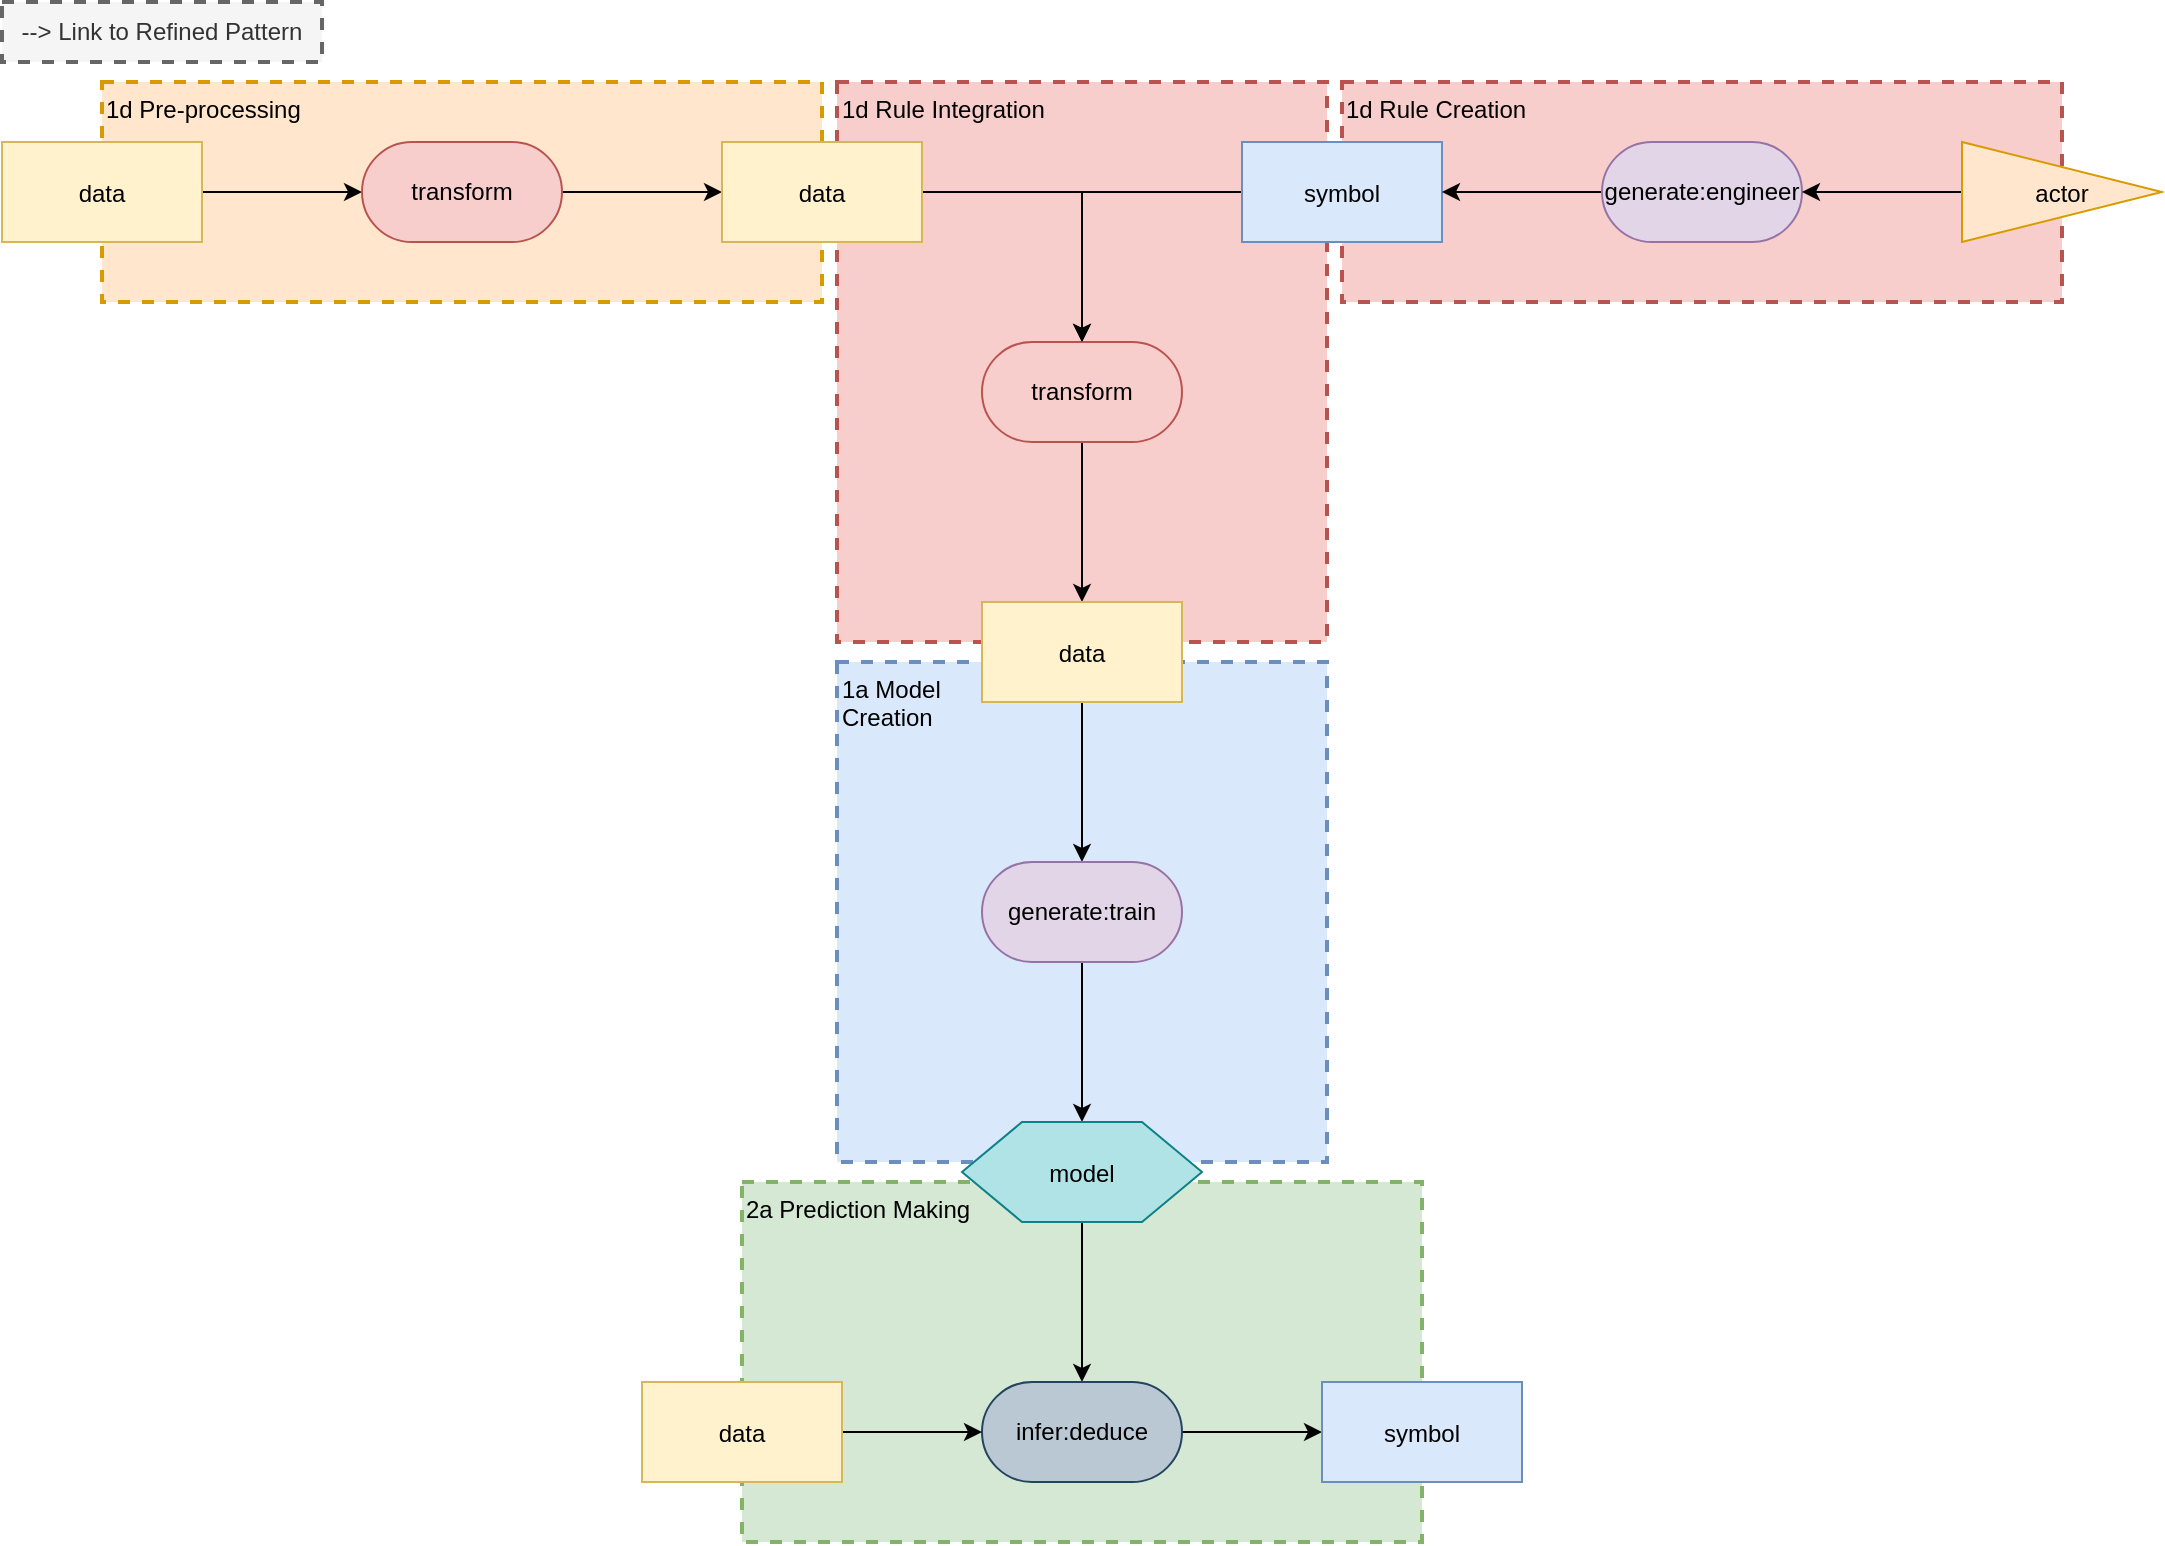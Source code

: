 <mxfile version="27.1.4" pages="7">
  <diagram name="Generalized Pattern" id="RjkWltox62vTc8GNIFXi">
    <mxGraphModel dx="2285" dy="1338" grid="1" gridSize="10" guides="1" tooltips="1" connect="1" arrows="1" fold="1" page="1" pageScale="1" pageWidth="1654" pageHeight="1169" math="0" shadow="0">
      <root>
        <mxCell id="0" />
        <mxCell id="1" parent="0" />
        <mxCell id="2Uq3My_uuCd3wq63o2_R-5" value="2a Prediction Making" style="text;html=1;align=left;verticalAlign=top;whiteSpace=wrap;rounded=0;dashed=1;fillColor=#d5e8d4;strokeColor=#82b366;strokeWidth=2;" parent="1" name="text" vertex="1">
          <mxGeometry x="657" y="790" width="340" height="180" as="geometry" />
        </mxCell>
        <UserObject label="&lt;div&gt;1a Model&lt;/div&gt;&lt;div&gt;Creation&lt;/div&gt;" link="data:page/id,OLZasix7oN-yvLC9xP_X" id="2Uq3My_uuCd3wq63o2_R-4">
          <mxCell style="text;html=1;align=left;verticalAlign=top;whiteSpace=wrap;rounded=0;dashed=1;fillColor=#dae8fc;strokeColor=#6c8ebf;strokeWidth=2;" parent="1" name="text" vertex="1">
            <mxGeometry x="704.5" y="530" width="245" height="250" as="geometry" />
          </mxCell>
        </UserObject>
        <UserObject label="1d Rule Creation" link="data:page/id,oDhpOZwLIYVJzr-aHT7a" id="2Uq3My_uuCd3wq63o2_R-3">
          <mxCell style="text;html=1;align=left;verticalAlign=top;whiteSpace=wrap;rounded=0;dashed=1;fillColor=#f8cecc;strokeColor=#b85450;strokeWidth=2;" parent="1" name="text" vertex="1">
            <mxGeometry x="957" y="240" width="360" height="110" as="geometry" />
          </mxCell>
        </UserObject>
        <UserObject label="1d Rule Integration" link="data:page/id,zJN_A6jHDT4OHmdXS4Ml" id="2Uq3My_uuCd3wq63o2_R-2">
          <mxCell style="text;html=1;align=left;verticalAlign=top;whiteSpace=wrap;rounded=0;dashed=1;fillColor=#f8cecc;strokeColor=#b85450;strokeWidth=2;" parent="1" name="text" vertex="1">
            <mxGeometry x="704.5" y="240" width="245" height="280" as="geometry" />
          </mxCell>
        </UserObject>
        <mxCell id="2Uq3My_uuCd3wq63o2_R-1" value="1d Pre-processing" style="text;html=1;align=left;verticalAlign=top;whiteSpace=wrap;rounded=0;dashed=1;fillColor=#ffe6cc;strokeColor=#d79b00;strokeWidth=2;" parent="1" name="text" vertex="1">
          <mxGeometry x="337" y="240" width="360" height="110" as="geometry" />
        </mxCell>
        <mxCell id="9kNU0SyaG1HSVs7dnBc6-4" style="edgeStyle=orthogonalEdgeStyle;rounded=0;orthogonalLoop=1;jettySize=auto;html=1;exitX=1;exitY=0.5;exitDx=0;exitDy=0;entryX=0;entryY=0.5;entryDx=0;entryDy=0;" parent="1" source="9kNU0SyaG1HSVs7dnBc6-2" target="9kNU0SyaG1HSVs7dnBc6-3" edge="1">
          <mxGeometry relative="1" as="geometry" />
        </mxCell>
        <mxCell id="9kNU0SyaG1HSVs7dnBc6-2" value="data" style="rectangle;fillColor=#fff2cc;strokeColor=#d6b656;" parent="1" name="data" vertex="1">
          <mxGeometry x="287" y="270" width="100" height="50" as="geometry" />
        </mxCell>
        <mxCell id="9kNU0SyaG1HSVs7dnBc6-6" style="edgeStyle=orthogonalEdgeStyle;rounded=0;orthogonalLoop=1;jettySize=auto;html=1;exitX=1;exitY=0.5;exitDx=0;exitDy=0;entryX=0;entryY=0.5;entryDx=0;entryDy=0;" parent="1" source="9kNU0SyaG1HSVs7dnBc6-3" target="9kNU0SyaG1HSVs7dnBc6-5" edge="1">
          <mxGeometry relative="1" as="geometry" />
        </mxCell>
        <mxCell id="9kNU0SyaG1HSVs7dnBc6-3" value="transform" style="rounded=1;whiteSpace=wrap;html=1;arcSize=50;fillColor=#f8cecc;strokeColor=#b85450;" parent="1" name="transform" vertex="1">
          <mxGeometry x="467" y="270" width="100" height="50" as="geometry" />
        </mxCell>
        <mxCell id="9kNU0SyaG1HSVs7dnBc6-8" style="edgeStyle=orthogonalEdgeStyle;rounded=0;orthogonalLoop=1;jettySize=auto;html=1;exitX=1;exitY=0.5;exitDx=0;exitDy=0;entryX=0.5;entryY=0;entryDx=0;entryDy=0;" parent="1" source="9kNU0SyaG1HSVs7dnBc6-5" target="9kNU0SyaG1HSVs7dnBc6-7" edge="1">
          <mxGeometry relative="1" as="geometry" />
        </mxCell>
        <mxCell id="9kNU0SyaG1HSVs7dnBc6-5" value="data" style="rectangle;fillColor=#fff2cc;strokeColor=#d6b656;" parent="1" name="data" vertex="1">
          <mxGeometry x="647" y="270" width="100" height="50" as="geometry" />
        </mxCell>
        <mxCell id="9kNU0SyaG1HSVs7dnBc6-18" style="edgeStyle=orthogonalEdgeStyle;rounded=0;orthogonalLoop=1;jettySize=auto;html=1;entryX=0.5;entryY=0;entryDx=0;entryDy=0;" parent="1" source="9kNU0SyaG1HSVs7dnBc6-7" target="9kNU0SyaG1HSVs7dnBc6-17" edge="1">
          <mxGeometry relative="1" as="geometry" />
        </mxCell>
        <mxCell id="9kNU0SyaG1HSVs7dnBc6-7" value="transform" style="rounded=1;whiteSpace=wrap;html=1;arcSize=50;fillColor=#f8cecc;strokeColor=#b85450;" parent="1" name="transform" vertex="1">
          <mxGeometry x="777" y="370" width="100" height="50" as="geometry" />
        </mxCell>
        <mxCell id="9kNU0SyaG1HSVs7dnBc6-10" style="edgeStyle=orthogonalEdgeStyle;rounded=0;orthogonalLoop=1;jettySize=auto;html=1;entryX=0.5;entryY=0;entryDx=0;entryDy=0;" parent="1" source="9kNU0SyaG1HSVs7dnBc6-9" target="9kNU0SyaG1HSVs7dnBc6-7" edge="1">
          <mxGeometry relative="1" as="geometry" />
        </mxCell>
        <mxCell id="9kNU0SyaG1HSVs7dnBc6-9" value="symbol" style="rectangle;fillColor=#dae8fc;strokeColor=#6c8ebf;" parent="1" name="symbol" vertex="1">
          <mxGeometry x="907" y="270" width="100" height="50" as="geometry" />
        </mxCell>
        <mxCell id="9kNU0SyaG1HSVs7dnBc6-14" style="edgeStyle=orthogonalEdgeStyle;rounded=0;orthogonalLoop=1;jettySize=auto;html=1;exitX=0;exitY=0.5;exitDx=0;exitDy=0;entryX=1;entryY=0.5;entryDx=0;entryDy=0;" parent="1" source="9kNU0SyaG1HSVs7dnBc6-12" target="9kNU0SyaG1HSVs7dnBc6-9" edge="1">
          <mxGeometry relative="1" as="geometry" />
        </mxCell>
        <mxCell id="9kNU0SyaG1HSVs7dnBc6-12" value="generate:engineer" style="rounded=1;whiteSpace=wrap;html=1;arcSize=50;fillColor=#e1d5e7;strokeColor=#9673a6;" parent="1" name="generate:engineer" vertex="1">
          <mxGeometry x="1087" y="270" width="100" height="50" as="geometry" />
        </mxCell>
        <mxCell id="9kNU0SyaG1HSVs7dnBc6-16" style="edgeStyle=orthogonalEdgeStyle;rounded=0;orthogonalLoop=1;jettySize=auto;html=1;entryX=1;entryY=0.5;entryDx=0;entryDy=0;" parent="1" source="9kNU0SyaG1HSVs7dnBc6-15" target="9kNU0SyaG1HSVs7dnBc6-12" edge="1">
          <mxGeometry relative="1" as="geometry" />
        </mxCell>
        <mxCell id="9kNU0SyaG1HSVs7dnBc6-15" value="actor" style="triangle;fillColor=#ffe6cc;strokeColor=#d79b00;" parent="1" name="actor" vertex="1">
          <mxGeometry x="1267" y="270" width="100" height="50" as="geometry" />
        </mxCell>
        <mxCell id="9kNU0SyaG1HSVs7dnBc6-20" style="edgeStyle=orthogonalEdgeStyle;rounded=0;orthogonalLoop=1;jettySize=auto;html=1;exitX=0.5;exitY=1;exitDx=0;exitDy=0;entryX=0.5;entryY=0;entryDx=0;entryDy=0;" parent="1" source="9kNU0SyaG1HSVs7dnBc6-17" target="9kNU0SyaG1HSVs7dnBc6-19" edge="1">
          <mxGeometry relative="1" as="geometry" />
        </mxCell>
        <mxCell id="9kNU0SyaG1HSVs7dnBc6-17" value="data" style="rectangle;fillColor=#fff2cc;strokeColor=#d6b656;" parent="1" name="data" vertex="1">
          <mxGeometry x="777" y="500" width="100" height="50" as="geometry" />
        </mxCell>
        <mxCell id="9kNU0SyaG1HSVs7dnBc6-22" style="edgeStyle=orthogonalEdgeStyle;rounded=0;orthogonalLoop=1;jettySize=auto;html=1;exitX=0.5;exitY=1;exitDx=0;exitDy=0;entryX=0.5;entryY=0;entryDx=0;entryDy=0;" parent="1" source="9kNU0SyaG1HSVs7dnBc6-19" target="9kNU0SyaG1HSVs7dnBc6-21" edge="1">
          <mxGeometry relative="1" as="geometry" />
        </mxCell>
        <mxCell id="9kNU0SyaG1HSVs7dnBc6-19" value="generate:train" style="rounded=1;whiteSpace=wrap;html=1;arcSize=50;fillColor=#e1d5e7;strokeColor=#9673a6;" parent="1" name="generate:train" vertex="1">
          <mxGeometry x="777" y="630" width="100" height="50" as="geometry" />
        </mxCell>
        <mxCell id="9kNU0SyaG1HSVs7dnBc6-24" style="edgeStyle=orthogonalEdgeStyle;rounded=0;orthogonalLoop=1;jettySize=auto;html=1;exitX=0.5;exitY=1;exitDx=0;exitDy=0;entryX=0.5;entryY=0;entryDx=0;entryDy=0;" parent="1" source="9kNU0SyaG1HSVs7dnBc6-21" target="9kNU0SyaG1HSVs7dnBc6-23" edge="1">
          <mxGeometry relative="1" as="geometry" />
        </mxCell>
        <object label="model" tooltip="case-based&#xa;dynamic&#xa;hybrid&#xa;ML&#xa;rule-based&#xa;semantic&#xa;static&#xa;statisic&#xa;statistical" id="9kNU0SyaG1HSVs7dnBc6-21">
          <mxCell style="shape=hexagon;perimeter=hexagonPerimeter2;fillColor=#b0e3e6;strokeColor=#0e8088;" parent="1" name="model" vertex="1">
            <mxGeometry x="767" y="760" width="120" height="50" as="geometry" />
          </mxCell>
        </object>
        <mxCell id="9kNU0SyaG1HSVs7dnBc6-28" style="edgeStyle=orthogonalEdgeStyle;rounded=0;orthogonalLoop=1;jettySize=auto;html=1;exitX=1;exitY=0.5;exitDx=0;exitDy=0;entryX=0;entryY=0.5;entryDx=0;entryDy=0;" parent="1" source="9kNU0SyaG1HSVs7dnBc6-23" target="9kNU0SyaG1HSVs7dnBc6-27" edge="1">
          <mxGeometry relative="1" as="geometry" />
        </mxCell>
        <mxCell id="9kNU0SyaG1HSVs7dnBc6-23" value="infer:deduce" style="rounded=1;whiteSpace=wrap;html=1;arcSize=50;fillColor=#bac8d3;strokeColor=#23445d;" parent="1" name="infer:deduce" vertex="1">
          <mxGeometry x="777" y="890" width="100" height="50" as="geometry" />
        </mxCell>
        <mxCell id="9kNU0SyaG1HSVs7dnBc6-26" style="edgeStyle=orthogonalEdgeStyle;rounded=0;orthogonalLoop=1;jettySize=auto;html=1;entryX=0;entryY=0.5;entryDx=0;entryDy=0;" parent="1" source="9kNU0SyaG1HSVs7dnBc6-25" target="9kNU0SyaG1HSVs7dnBc6-23" edge="1">
          <mxGeometry relative="1" as="geometry" />
        </mxCell>
        <mxCell id="9kNU0SyaG1HSVs7dnBc6-25" value="data" style="rectangle;fillColor=#fff2cc;strokeColor=#d6b656;" parent="1" name="data" vertex="1">
          <mxGeometry x="607" y="890" width="100" height="50" as="geometry" />
        </mxCell>
        <mxCell id="9kNU0SyaG1HSVs7dnBc6-27" value="symbol" style="rectangle;fillColor=#dae8fc;strokeColor=#6c8ebf;" parent="1" name="symbol" vertex="1">
          <mxGeometry x="947" y="890" width="100" height="50" as="geometry" />
        </mxCell>
        <UserObject label="--&amp;gt; Link to Refined Pattern" link="data:page/id,bpTPkh_b8MMVzBpaRUfI" id="LJUCkxHCycVW12MyQKQi-1">
          <mxCell style="text;html=1;align=center;verticalAlign=middle;whiteSpace=wrap;rounded=0;dashed=1;fillColor=#f5f5f5;fontColor=#333333;strokeColor=#666666;strokeWidth=2;" name="text" vertex="1" parent="1">
            <mxGeometry x="287" y="200" width="160" height="30" as="geometry" />
          </mxCell>
        </UserObject>
      </root>
    </mxGraphModel>
  </diagram>
  <diagram id="bpTPkh_b8MMVzBpaRUfI" name="Refined Pattern">
    <mxGraphModel dx="2611" dy="1529" grid="1" gridSize="10" guides="1" tooltips="1" connect="1" arrows="1" fold="1" page="1" pageScale="1" pageWidth="1654" pageHeight="1169" math="0" shadow="0">
      <root>
        <mxCell id="0" />
        <mxCell id="1" parent="0" />
        <mxCell id="4E6p7irhZmIrbqkED1yw-33" value="2a Prediction" style="text;html=1;align=left;verticalAlign=top;whiteSpace=wrap;rounded=0;dashed=1;fillColor=#d5e8d4;strokeColor=#82b366;strokeWidth=2;" name="text" vertex="1" parent="1">
          <mxGeometry x="1122" y="524" width="350" height="180" as="geometry" />
        </mxCell>
        <mxCell id="4E6p7irhZmIrbqkED1yw-32" value="1a Learning Process" style="text;html=1;align=right;verticalAlign=top;whiteSpace=wrap;rounded=0;dashed=1;fillColor=#dae8fc;strokeColor=#6c8ebf;strokeWidth=2;" name="text" vertex="1" parent="1">
          <mxGeometry x="812" y="484" width="300" height="220" as="geometry" />
        </mxCell>
        <mxCell id="4E6p7irhZmIrbqkED1yw-31" value="2a FIS 2" style="text;html=1;align=left;verticalAlign=top;whiteSpace=wrap;rounded=0;dashed=1;fillColor=#f8cecc;strokeColor=#b85450;strokeWidth=2;" name="text" vertex="1" parent="1">
          <mxGeometry x="502" y="709" width="500" height="175" as="geometry" />
        </mxCell>
        <mxCell id="4E6p7irhZmIrbqkED1yw-30" value="1c FIS Creation" style="text;html=1;align=left;verticalAlign=top;whiteSpace=wrap;rounded=0;dashed=1;fillColor=#f8cecc;strokeColor=#b85450;strokeWidth=2;" name="text" vertex="1" parent="1">
          <mxGeometry x="182" y="534" width="310" height="350" as="geometry" />
        </mxCell>
        <mxCell id="4E6p7irhZmIrbqkED1yw-29" value="2a FIS 1" style="text;html=1;align=left;verticalAlign=top;whiteSpace=wrap;rounded=0;dashed=1;fillColor=#f8cecc;strokeColor=#b85450;strokeWidth=2;" name="text" vertex="1" parent="1">
          <mxGeometry x="502" y="484" width="300" height="220" as="geometry" />
        </mxCell>
        <mxCell id="4E6p7irhZmIrbqkED1yw-26" value="1d Pre-processing and Feature Selection" style="text;html=1;align=left;verticalAlign=top;whiteSpace=wrap;rounded=0;dashed=1;fillColor=#ffe6cc;strokeColor=#d79b00;strokeWidth=2;" name="text" vertex="1" parent="1">
          <mxGeometry x="502" y="324" width="370" height="150" as="geometry" />
        </mxCell>
        <mxCell id="P6aYutjB4kirDS49fqMC-3" style="edgeStyle=orthogonalEdgeStyle;rounded=0;orthogonalLoop=1;jettySize=auto;html=1;exitX=1;exitY=0.5;exitDx=0;exitDy=0;entryX=0;entryY=0.5;entryDx=0;entryDy=0;" parent="1" source="P6aYutjB4kirDS49fqMC-1" target="P6aYutjB4kirDS49fqMC-2" edge="1">
          <mxGeometry relative="1" as="geometry" />
        </mxCell>
        <mxCell id="P6aYutjB4kirDS49fqMC-1" value="data&#xa;Osteoarthritis&#xa;Data" style="rectangle;fillColor=#fff2cc;strokeColor=#d6b656;" parent="1" name="data" vertex="1">
          <mxGeometry x="442" y="354" width="100" height="50" as="geometry" />
        </mxCell>
        <mxCell id="P6aYutjB4kirDS49fqMC-5" style="edgeStyle=orthogonalEdgeStyle;rounded=0;orthogonalLoop=1;jettySize=auto;html=1;exitX=1;exitY=0.5;exitDx=0;exitDy=0;entryX=0.5;entryY=0;entryDx=0;entryDy=0;" parent="1" source="P6aYutjB4kirDS49fqMC-2" target="P6aYutjB4kirDS49fqMC-4" edge="1">
          <mxGeometry relative="1" as="geometry" />
        </mxCell>
        <mxCell id="P6aYutjB4kirDS49fqMC-2" value="transform" style="rounded=1;whiteSpace=wrap;html=1;arcSize=50;fillColor=#f8cecc;strokeColor=#b85450;" parent="1" name="transform" vertex="1">
          <mxGeometry x="622" y="354" width="100" height="50" as="geometry" />
        </mxCell>
        <mxCell id="4E6p7irhZmIrbqkED1yw-27" style="edgeStyle=orthogonalEdgeStyle;rounded=0;orthogonalLoop=1;jettySize=auto;html=1;exitX=1;exitY=0.75;exitDx=0;exitDy=0;entryX=0.5;entryY=0;entryDx=0;entryDy=0;" edge="1" parent="1" source="P6aYutjB4kirDS49fqMC-4" target="4E6p7irhZmIrbqkED1yw-13">
          <mxGeometry relative="1" as="geometry" />
        </mxCell>
        <mxCell id="4E6p7irhZmIrbqkED1yw-28" style="edgeStyle=orthogonalEdgeStyle;rounded=0;orthogonalLoop=1;jettySize=auto;html=1;exitX=0;exitY=0.75;exitDx=0;exitDy=0;entryX=0.5;entryY=0;entryDx=0;entryDy=0;" edge="1" parent="1" source="P6aYutjB4kirDS49fqMC-4" target="P6aYutjB4kirDS49fqMC-6">
          <mxGeometry relative="1" as="geometry" />
        </mxCell>
        <mxCell id="P6aYutjB4kirDS49fqMC-4" value="data&#xa;Extracted&#xa;Features" style="rectangle;fillColor=#fff2cc;strokeColor=#d6b656;" parent="1" name="data" vertex="1">
          <mxGeometry x="752" y="454" width="100" height="50" as="geometry" />
        </mxCell>
        <mxCell id="P6aYutjB4kirDS49fqMC-9" style="edgeStyle=orthogonalEdgeStyle;rounded=0;orthogonalLoop=1;jettySize=auto;html=1;exitX=0;exitY=0.5;exitDx=0;exitDy=0;entryX=1;entryY=0.5;entryDx=0;entryDy=0;" parent="1" source="P6aYutjB4kirDS49fqMC-6" target="P6aYutjB4kirDS49fqMC-8" edge="1">
          <mxGeometry relative="1" as="geometry" />
        </mxCell>
        <mxCell id="4E6p7irhZmIrbqkED1yw-11" style="edgeStyle=orthogonalEdgeStyle;rounded=0;orthogonalLoop=1;jettySize=auto;html=1;exitX=0.5;exitY=1;exitDx=0;exitDy=0;entryX=0.5;entryY=0;entryDx=0;entryDy=0;" edge="1" parent="1" source="P6aYutjB4kirDS49fqMC-6" target="4E6p7irhZmIrbqkED1yw-10">
          <mxGeometry relative="1" as="geometry" />
        </mxCell>
        <mxCell id="P6aYutjB4kirDS49fqMC-6" value="infer:deduce" style="rounded=1;whiteSpace=wrap;html=1;arcSize=50;fillColor=#bac8d3;strokeColor=#23445d;" parent="1" name="infer:deduce" vertex="1">
          <mxGeometry x="622" y="554" width="100" height="50" as="geometry" />
        </mxCell>
        <mxCell id="4E6p7irhZmIrbqkED1yw-3" style="edgeStyle=orthogonalEdgeStyle;rounded=0;orthogonalLoop=1;jettySize=auto;html=1;exitX=0;exitY=0.5;exitDx=0;exitDy=0;entryX=0.5;entryY=0;entryDx=0;entryDy=0;" edge="1" parent="1" source="P6aYutjB4kirDS49fqMC-8" target="P6aYutjB4kirDS49fqMC-10">
          <mxGeometry relative="1" as="geometry" />
        </mxCell>
        <object label="model:semantic&#xa;FIS 1" tooltip="case-based&#xa;dynamic&#xa;hybrid&#xa;ML&#xa;rule-based&#xa;semantic&#xa;static&#xa;statisic&#xa;statistical" id="P6aYutjB4kirDS49fqMC-8">
          <mxCell style="shape=hexagon;perimeter=hexagonPerimeter2;fillColor=#b0e3e6;strokeColor=#0e8088;" parent="1" name="model" vertex="1">
            <mxGeometry x="432" y="554" width="120" height="50" as="geometry" />
          </mxCell>
        </object>
        <mxCell id="4E6p7irhZmIrbqkED1yw-7" style="edgeStyle=orthogonalEdgeStyle;rounded=0;orthogonalLoop=1;jettySize=auto;html=1;exitX=0.5;exitY=1;exitDx=0;exitDy=0;entryX=0;entryY=0.5;entryDx=0;entryDy=0;" edge="1" parent="1" source="P6aYutjB4kirDS49fqMC-10" target="4E6p7irhZmIrbqkED1yw-6">
          <mxGeometry relative="1" as="geometry" />
        </mxCell>
        <mxCell id="P6aYutjB4kirDS49fqMC-10" value="generate:engineer" style="rounded=1;whiteSpace=wrap;html=1;arcSize=50;fillColor=#e1d5e7;strokeColor=#9673a6;" parent="1" name="generate:engineer" vertex="1">
          <mxGeometry x="312" y="684" width="100" height="50" as="geometry" />
        </mxCell>
        <mxCell id="4E6p7irhZmIrbqkED1yw-5" style="edgeStyle=orthogonalEdgeStyle;rounded=0;orthogonalLoop=1;jettySize=auto;html=1;exitX=1;exitY=0.5;exitDx=0;exitDy=0;entryX=0;entryY=0.5;entryDx=0;entryDy=0;" edge="1" parent="1" source="4E6p7irhZmIrbqkED1yw-4" target="P6aYutjB4kirDS49fqMC-10">
          <mxGeometry relative="1" as="geometry" />
        </mxCell>
        <mxCell id="4E6p7irhZmIrbqkED1yw-4" value="actor" style="triangle;fillColor=#ffe6cc;strokeColor=#d79b00;" name="actor" vertex="1" parent="1">
          <mxGeometry x="132" y="684" width="100" height="50" as="geometry" />
        </mxCell>
        <mxCell id="4E6p7irhZmIrbqkED1yw-9" style="edgeStyle=orthogonalEdgeStyle;rounded=0;orthogonalLoop=1;jettySize=auto;html=1;exitX=1;exitY=0.5;exitDx=0;exitDy=0;entryX=0;entryY=0.5;entryDx=0;entryDy=0;" edge="1" parent="1" source="4E6p7irhZmIrbqkED1yw-6" target="4E6p7irhZmIrbqkED1yw-8">
          <mxGeometry relative="1" as="geometry" />
        </mxCell>
        <object label="model:semantic&#xa;FIS 2" tooltip="case-based&#xa;dynamic&#xa;hybrid&#xa;ML&#xa;rule-based&#xa;semantic&#xa;static&#xa;statisic&#xa;statistical" id="4E6p7irhZmIrbqkED1yw-6">
          <mxCell style="shape=hexagon;perimeter=hexagonPerimeter2;fillColor=#b0e3e6;strokeColor=#0e8088;" name="model" vertex="1" parent="1">
            <mxGeometry x="432" y="814" width="120" height="50" as="geometry" />
          </mxCell>
        </object>
        <mxCell id="4E6p7irhZmIrbqkED1yw-16" style="edgeStyle=orthogonalEdgeStyle;rounded=0;orthogonalLoop=1;jettySize=auto;html=1;exitX=1;exitY=0.5;exitDx=0;exitDy=0;entryX=0.5;entryY=1;entryDx=0;entryDy=0;" edge="1" parent="1" source="4E6p7irhZmIrbqkED1yw-8" target="4E6p7irhZmIrbqkED1yw-15">
          <mxGeometry relative="1" as="geometry" />
        </mxCell>
        <mxCell id="4E6p7irhZmIrbqkED1yw-8" value="infer:deduce" style="rounded=1;whiteSpace=wrap;html=1;arcSize=50;fillColor=#bac8d3;strokeColor=#23445d;" name="infer:deduce" vertex="1" parent="1">
          <mxGeometry x="622" y="814" width="100" height="50" as="geometry" />
        </mxCell>
        <mxCell id="4E6p7irhZmIrbqkED1yw-12" style="edgeStyle=orthogonalEdgeStyle;rounded=0;orthogonalLoop=1;jettySize=auto;html=1;exitX=0.5;exitY=1;exitDx=0;exitDy=0;entryX=0.5;entryY=0;entryDx=0;entryDy=0;" edge="1" parent="1" source="4E6p7irhZmIrbqkED1yw-10" target="4E6p7irhZmIrbqkED1yw-8">
          <mxGeometry relative="1" as="geometry" />
        </mxCell>
        <mxCell id="4E6p7irhZmIrbqkED1yw-10" value="symbol&#xa;Importance Score" style="rectangle;fillColor=#dae8fc;strokeColor=#6c8ebf;" name="symbol" vertex="1" parent="1">
          <mxGeometry x="622" y="684" width="100" height="50" as="geometry" />
        </mxCell>
        <mxCell id="4E6p7irhZmIrbqkED1yw-19" style="edgeStyle=orthogonalEdgeStyle;rounded=0;orthogonalLoop=1;jettySize=auto;html=1;exitX=1;exitY=0.5;exitDx=0;exitDy=0;entryX=0;entryY=0.5;entryDx=0;entryDy=0;" edge="1" parent="1" source="4E6p7irhZmIrbqkED1yw-13" target="4E6p7irhZmIrbqkED1yw-18">
          <mxGeometry relative="1" as="geometry" />
        </mxCell>
        <mxCell id="4E6p7irhZmIrbqkED1yw-13" value="generate:train" style="rounded=1;whiteSpace=wrap;html=1;arcSize=50;fillColor=#e1d5e7;strokeColor=#9673a6;" name="generate:train" vertex="1" parent="1">
          <mxGeometry x="882" y="554" width="100" height="50" as="geometry" />
        </mxCell>
        <mxCell id="4E6p7irhZmIrbqkED1yw-17" style="edgeStyle=orthogonalEdgeStyle;rounded=0;orthogonalLoop=1;jettySize=auto;html=1;entryX=0.5;entryY=1;entryDx=0;entryDy=0;" edge="1" parent="1" source="4E6p7irhZmIrbqkED1yw-15" target="4E6p7irhZmIrbqkED1yw-13">
          <mxGeometry relative="1" as="geometry" />
        </mxCell>
        <mxCell id="4E6p7irhZmIrbqkED1yw-15" value="symbol&#xa;Overall Importance" style="rectangle;fillColor=#dae8fc;strokeColor=#6c8ebf;" name="symbol" vertex="1" parent="1">
          <mxGeometry x="882" y="684" width="100" height="50" as="geometry" />
        </mxCell>
        <mxCell id="4E6p7irhZmIrbqkED1yw-21" style="edgeStyle=orthogonalEdgeStyle;rounded=0;orthogonalLoop=1;jettySize=auto;html=1;exitX=1;exitY=0.5;exitDx=0;exitDy=0;entryX=0;entryY=0.5;entryDx=0;entryDy=0;" edge="1" parent="1" source="4E6p7irhZmIrbqkED1yw-18" target="4E6p7irhZmIrbqkED1yw-20">
          <mxGeometry relative="1" as="geometry" />
        </mxCell>
        <object label="model:statistical&#xa;Prediction&#xa;Model" tooltip="case-based&#xa;dynamic&#xa;hybrid&#xa;ML&#xa;rule-based&#xa;semantic&#xa;static&#xa;statisic&#xa;statistical" id="4E6p7irhZmIrbqkED1yw-18">
          <mxCell style="shape=hexagon;perimeter=hexagonPerimeter2;fillColor=#b0e3e6;strokeColor=#0e8088;" name="model" vertex="1" parent="1">
            <mxGeometry x="1052" y="554" width="120" height="50" as="geometry" />
          </mxCell>
        </object>
        <mxCell id="4E6p7irhZmIrbqkED1yw-25" style="edgeStyle=orthogonalEdgeStyle;rounded=0;orthogonalLoop=1;jettySize=auto;html=1;exitX=1;exitY=0.5;exitDx=0;exitDy=0;entryX=0;entryY=0.5;entryDx=0;entryDy=0;" edge="1" parent="1" source="4E6p7irhZmIrbqkED1yw-20" target="4E6p7irhZmIrbqkED1yw-24">
          <mxGeometry relative="1" as="geometry" />
        </mxCell>
        <mxCell id="4E6p7irhZmIrbqkED1yw-20" value="infer:predict" style="rounded=1;whiteSpace=wrap;html=1;arcSize=50;fillColor=#bac8d3;strokeColor=#23445d;" name="infer:deduce" vertex="1" parent="1">
          <mxGeometry x="1242" y="554" width="100" height="50" as="geometry" />
        </mxCell>
        <mxCell id="4E6p7irhZmIrbqkED1yw-23" style="edgeStyle=orthogonalEdgeStyle;rounded=0;orthogonalLoop=1;jettySize=auto;html=1;entryX=0.5;entryY=1;entryDx=0;entryDy=0;" edge="1" parent="1" source="4E6p7irhZmIrbqkED1yw-22" target="4E6p7irhZmIrbqkED1yw-20">
          <mxGeometry relative="1" as="geometry" />
        </mxCell>
        <mxCell id="4E6p7irhZmIrbqkED1yw-22" value="data&#xa;Patient Data" style="rectangle;fillColor=#fff2cc;strokeColor=#d6b656;" name="data" vertex="1" parent="1">
          <mxGeometry x="1242" y="684" width="100" height="50" as="geometry" />
        </mxCell>
        <mxCell id="4E6p7irhZmIrbqkED1yw-24" value="symbol&#xa;Likelihood KOA&#xa;+ Certainty" style="rectangle;fillColor=#dae8fc;strokeColor=#6c8ebf;" name="symbol" vertex="1" parent="1">
          <mxGeometry x="1422" y="554" width="100" height="50" as="geometry" />
        </mxCell>
        <UserObject label="&amp;lt;-- Back to Generalized Pattern" link="data:page/id,RjkWltox62vTc8GNIFXi" id="o28UkKoM9C6IbVHNQH2t-1">
          <mxCell style="text;html=1;align=center;verticalAlign=middle;whiteSpace=wrap;rounded=0;dashed=1;fillColor=#f5f5f5;fontColor=#333333;strokeColor=#666666;strokeWidth=2;" name="text" vertex="1" parent="1">
            <mxGeometry x="132" y="284" width="178" height="30" as="geometry" />
          </mxCell>
        </UserObject>
      </root>
    </mxGraphModel>
  </diagram>
  <diagram id="KNLrZkJpvuzF_eB_WhjM" name="Pre-processing">
    <mxGraphModel dx="3047" dy="1783" grid="1" gridSize="10" guides="1" tooltips="1" connect="1" arrows="1" fold="1" page="1" pageScale="1" pageWidth="1654" pageHeight="1169" math="0" shadow="0">
      <root>
        <mxCell id="0" />
        <mxCell id="1" parent="0" />
        <mxCell id="ljaDKjgbDq4Z6Ceb-Fdo-1" value="1d Pre-processing and Feature Selection" style="text;html=1;align=left;verticalAlign=top;whiteSpace=wrap;rounded=0;dashed=1;fillColor=#ffe6cc;strokeColor=#d79b00;strokeWidth=2;" name="text" vertex="1" parent="1">
          <mxGeometry x="672" y="515" width="370" height="150" as="geometry" />
        </mxCell>
        <mxCell id="ljaDKjgbDq4Z6Ceb-Fdo-2" style="edgeStyle=orthogonalEdgeStyle;rounded=0;orthogonalLoop=1;jettySize=auto;html=1;exitX=1;exitY=0.5;exitDx=0;exitDy=0;entryX=0;entryY=0.5;entryDx=0;entryDy=0;" edge="1" parent="1" source="ljaDKjgbDq4Z6Ceb-Fdo-3" target="ljaDKjgbDq4Z6Ceb-Fdo-5">
          <mxGeometry relative="1" as="geometry" />
        </mxCell>
        <mxCell id="ljaDKjgbDq4Z6Ceb-Fdo-3" value="data&#xa;Osteoarthritis&#xa;Data" style="rectangle;fillColor=#fff2cc;strokeColor=#d6b656;" name="data" vertex="1" parent="1">
          <mxGeometry x="612" y="545" width="100" height="50" as="geometry" />
        </mxCell>
        <mxCell id="ljaDKjgbDq4Z6Ceb-Fdo-4" style="edgeStyle=orthogonalEdgeStyle;rounded=0;orthogonalLoop=1;jettySize=auto;html=1;exitX=1;exitY=0.5;exitDx=0;exitDy=0;entryX=0.5;entryY=0;entryDx=0;entryDy=0;" edge="1" parent="1" source="ljaDKjgbDq4Z6Ceb-Fdo-5" target="ljaDKjgbDq4Z6Ceb-Fdo-6">
          <mxGeometry relative="1" as="geometry" />
        </mxCell>
        <mxCell id="ljaDKjgbDq4Z6Ceb-Fdo-5" value="transform" style="rounded=1;whiteSpace=wrap;html=1;arcSize=50;fillColor=#f8cecc;strokeColor=#b85450;" name="transform" vertex="1" parent="1">
          <mxGeometry x="792" y="545" width="100" height="50" as="geometry" />
        </mxCell>
        <mxCell id="ljaDKjgbDq4Z6Ceb-Fdo-6" value="data&#xa;Extracted&#xa;Features" style="rectangle;fillColor=#fff2cc;strokeColor=#d6b656;" name="data" vertex="1" parent="1">
          <mxGeometry x="922" y="645" width="100" height="50" as="geometry" />
        </mxCell>
        <UserObject label="&amp;lt;-- Back to Generalized Pattern" link="data:page/id,RjkWltox62vTc8GNIFXi" id="6OaomYXzmVzguLbVWHPN-1">
          <mxCell style="text;html=1;align=center;verticalAlign=middle;whiteSpace=wrap;rounded=0;dashed=1;fillColor=#f5f5f5;fontColor=#333333;strokeColor=#666666;strokeWidth=2;" name="text" vertex="1" parent="1">
            <mxGeometry x="612" y="475" width="178" height="30" as="geometry" />
          </mxCell>
        </UserObject>
      </root>
    </mxGraphModel>
  </diagram>
  <diagram id="zJN_A6jHDT4OHmdXS4Ml" name="Rule Integration">
    <mxGraphModel dx="2611" dy="1529" grid="1" gridSize="10" guides="1" tooltips="1" connect="1" arrows="1" fold="1" page="1" pageScale="1" pageWidth="1654" pageHeight="1169" math="0" shadow="0">
      <root>
        <mxCell id="0" />
        <mxCell id="1" parent="0" />
        <mxCell id="ELFb9YL8ObotWjj2L3jS-1" value="2a FIS 2" style="text;html=1;align=left;verticalAlign=top;whiteSpace=wrap;rounded=0;dashed=1;fillColor=#f8cecc;strokeColor=#b85450;strokeWidth=2;" name="text" vertex="1" parent="1">
          <mxGeometry x="612" y="645" width="500" height="175" as="geometry" />
        </mxCell>
        <mxCell id="ELFb9YL8ObotWjj2L3jS-3" value="2a FIS 1" style="text;html=1;align=left;verticalAlign=top;whiteSpace=wrap;rounded=0;dashed=1;fillColor=#f8cecc;strokeColor=#b85450;strokeWidth=2;" name="text" vertex="1" parent="1">
          <mxGeometry x="612" y="420" width="300" height="220" as="geometry" />
        </mxCell>
        <mxCell id="ELFb9YL8ObotWjj2L3jS-4" style="edgeStyle=orthogonalEdgeStyle;rounded=0;orthogonalLoop=1;jettySize=auto;html=1;exitX=0;exitY=0.75;exitDx=0;exitDy=0;entryX=0.5;entryY=0;entryDx=0;entryDy=0;" edge="1" parent="1" source="ELFb9YL8ObotWjj2L3jS-5" target="ELFb9YL8ObotWjj2L3jS-7">
          <mxGeometry relative="1" as="geometry" />
        </mxCell>
        <mxCell id="ELFb9YL8ObotWjj2L3jS-5" value="data&#xa;Extracted&#xa;Features" style="rectangle;fillColor=#fff2cc;strokeColor=#d6b656;" name="data" vertex="1" parent="1">
          <mxGeometry x="862" y="390" width="100" height="50" as="geometry" />
        </mxCell>
        <mxCell id="ELFb9YL8ObotWjj2L3jS-6" style="edgeStyle=orthogonalEdgeStyle;rounded=0;orthogonalLoop=1;jettySize=auto;html=1;exitX=0;exitY=0.5;exitDx=0;exitDy=0;entryX=1;entryY=0.5;entryDx=0;entryDy=0;" edge="1" parent="1" source="ELFb9YL8ObotWjj2L3jS-7" target="ELFb9YL8ObotWjj2L3jS-9">
          <mxGeometry relative="1" as="geometry" />
        </mxCell>
        <mxCell id="S-H9JGT5y7mO5YYO9LS7-1" style="edgeStyle=orthogonalEdgeStyle;rounded=0;orthogonalLoop=1;jettySize=auto;html=1;exitX=0.5;exitY=1;exitDx=0;exitDy=0;entryX=0.5;entryY=0;entryDx=0;entryDy=0;" edge="1" parent="1" source="ELFb9YL8ObotWjj2L3jS-7" target="ELFb9YL8ObotWjj2L3jS-19">
          <mxGeometry relative="1" as="geometry" />
        </mxCell>
        <mxCell id="ELFb9YL8ObotWjj2L3jS-7" value="infer:deduce" style="rounded=1;whiteSpace=wrap;html=1;arcSize=50;fillColor=#bac8d3;strokeColor=#23445d;" name="infer:deduce" vertex="1" parent="1">
          <mxGeometry x="732" y="490" width="100" height="50" as="geometry" />
        </mxCell>
        <object label="model:semantic&#xa;FIS 1" tooltip="case-based&#xa;dynamic&#xa;hybrid&#xa;ML&#xa;rule-based&#xa;semantic&#xa;static&#xa;statisic&#xa;statistical" id="ELFb9YL8ObotWjj2L3jS-9">
          <mxCell style="shape=hexagon;perimeter=hexagonPerimeter2;fillColor=#b0e3e6;strokeColor=#0e8088;" name="model" vertex="1" parent="1">
            <mxGeometry x="542" y="490" width="120" height="50" as="geometry" />
          </mxCell>
        </object>
        <mxCell id="ELFb9YL8ObotWjj2L3jS-14" style="edgeStyle=orthogonalEdgeStyle;rounded=0;orthogonalLoop=1;jettySize=auto;html=1;exitX=1;exitY=0.5;exitDx=0;exitDy=0;entryX=0;entryY=0.5;entryDx=0;entryDy=0;" edge="1" parent="1" source="ELFb9YL8ObotWjj2L3jS-15" target="ELFb9YL8ObotWjj2L3jS-17">
          <mxGeometry relative="1" as="geometry" />
        </mxCell>
        <object label="model:semantic&#xa;FIS 2" tooltip="case-based&#xa;dynamic&#xa;hybrid&#xa;ML&#xa;rule-based&#xa;semantic&#xa;static&#xa;statisic&#xa;statistical" id="ELFb9YL8ObotWjj2L3jS-15">
          <mxCell style="shape=hexagon;perimeter=hexagonPerimeter2;fillColor=#b0e3e6;strokeColor=#0e8088;" name="model" vertex="1" parent="1">
            <mxGeometry x="542" y="750" width="120" height="50" as="geometry" />
          </mxCell>
        </object>
        <mxCell id="ELFb9YL8ObotWjj2L3jS-16" style="edgeStyle=orthogonalEdgeStyle;rounded=0;orthogonalLoop=1;jettySize=auto;html=1;exitX=1;exitY=0.5;exitDx=0;exitDy=0;entryX=0.5;entryY=1;entryDx=0;entryDy=0;" edge="1" parent="1" source="ELFb9YL8ObotWjj2L3jS-17" target="ELFb9YL8ObotWjj2L3jS-20">
          <mxGeometry relative="1" as="geometry" />
        </mxCell>
        <mxCell id="ELFb9YL8ObotWjj2L3jS-17" value="infer:deduce" style="rounded=1;whiteSpace=wrap;html=1;arcSize=50;fillColor=#bac8d3;strokeColor=#23445d;" name="infer:deduce" vertex="1" parent="1">
          <mxGeometry x="732" y="750" width="100" height="50" as="geometry" />
        </mxCell>
        <mxCell id="ELFb9YL8ObotWjj2L3jS-18" style="edgeStyle=orthogonalEdgeStyle;rounded=0;orthogonalLoop=1;jettySize=auto;html=1;exitX=0.5;exitY=1;exitDx=0;exitDy=0;entryX=0.5;entryY=0;entryDx=0;entryDy=0;" edge="1" parent="1" source="ELFb9YL8ObotWjj2L3jS-19" target="ELFb9YL8ObotWjj2L3jS-17">
          <mxGeometry relative="1" as="geometry" />
        </mxCell>
        <mxCell id="ELFb9YL8ObotWjj2L3jS-19" value="symbol&#xa;Importance Score" style="rectangle;fillColor=#dae8fc;strokeColor=#6c8ebf;" name="symbol" vertex="1" parent="1">
          <mxGeometry x="732" y="620" width="100" height="50" as="geometry" />
        </mxCell>
        <mxCell id="ELFb9YL8ObotWjj2L3jS-20" value="symbol&#xa;Overall Importance" style="rectangle;fillColor=#dae8fc;strokeColor=#6c8ebf;" name="symbol" vertex="1" parent="1">
          <mxGeometry x="992" y="620" width="100" height="50" as="geometry" />
        </mxCell>
        <UserObject label="&amp;lt;-- Back to Generalized Pattern" link="data:page/id,RjkWltox62vTc8GNIFXi" id="i8hbgAcPKJbFmxEixfEX-1">
          <mxCell style="text;html=1;align=center;verticalAlign=middle;whiteSpace=wrap;rounded=0;dashed=1;fillColor=#f5f5f5;fontColor=#333333;strokeColor=#666666;strokeWidth=2;" name="text" vertex="1" parent="1">
            <mxGeometry x="542" y="350" width="178" height="30" as="geometry" />
          </mxCell>
        </UserObject>
      </root>
    </mxGraphModel>
  </diagram>
  <diagram name="Rule Creation" id="oDhpOZwLIYVJzr-aHT7a">
    <mxGraphModel dx="3656" dy="2140" grid="1" gridSize="10" guides="1" tooltips="1" connect="1" arrows="1" fold="1" page="1" pageScale="1" pageWidth="1654" pageHeight="1169" math="0" shadow="0">
      <root>
        <mxCell id="7TNDgR6MR69rYDSUfjHp-0" />
        <mxCell id="7TNDgR6MR69rYDSUfjHp-1" parent="7TNDgR6MR69rYDSUfjHp-0" />
        <mxCell id="DFHDBKZuJ24q8Vvb1hEj-0" value="1c FIS Creation" style="text;html=1;align=left;verticalAlign=top;whiteSpace=wrap;rounded=0;dashed=1;fillColor=#f8cecc;strokeColor=#b85450;strokeWidth=2;" name="text" vertex="1" parent="7TNDgR6MR69rYDSUfjHp-1">
          <mxGeometry x="517" y="470" width="310" height="350" as="geometry" />
        </mxCell>
        <mxCell id="DFHDBKZuJ24q8Vvb1hEj-1" value="2a FIS 1" style="text;html=1;align=left;verticalAlign=top;whiteSpace=wrap;rounded=0;dashed=1;fillColor=#f8cecc;strokeColor=#b85450;strokeWidth=2;" name="text" vertex="1" parent="7TNDgR6MR69rYDSUfjHp-1">
          <mxGeometry x="837" y="420" width="300" height="220" as="geometry" />
        </mxCell>
        <mxCell id="DFHDBKZuJ24q8Vvb1hEj-2" style="edgeStyle=orthogonalEdgeStyle;rounded=0;orthogonalLoop=1;jettySize=auto;html=1;exitX=0;exitY=0.75;exitDx=0;exitDy=0;entryX=0.5;entryY=0;entryDx=0;entryDy=0;" edge="1" parent="7TNDgR6MR69rYDSUfjHp-1" source="DFHDBKZuJ24q8Vvb1hEj-3" target="DFHDBKZuJ24q8Vvb1hEj-5">
          <mxGeometry relative="1" as="geometry" />
        </mxCell>
        <mxCell id="DFHDBKZuJ24q8Vvb1hEj-3" value="data&#xa;Extracted&#xa;Features" style="rectangle;fillColor=#fff2cc;strokeColor=#d6b656;" name="data" vertex="1" parent="7TNDgR6MR69rYDSUfjHp-1">
          <mxGeometry x="1087" y="390" width="100" height="50" as="geometry" />
        </mxCell>
        <mxCell id="DFHDBKZuJ24q8Vvb1hEj-4" style="edgeStyle=orthogonalEdgeStyle;rounded=0;orthogonalLoop=1;jettySize=auto;html=1;exitX=0;exitY=0.5;exitDx=0;exitDy=0;entryX=1;entryY=0.5;entryDx=0;entryDy=0;" edge="1" parent="7TNDgR6MR69rYDSUfjHp-1" source="DFHDBKZuJ24q8Vvb1hEj-5" target="DFHDBKZuJ24q8Vvb1hEj-7">
          <mxGeometry relative="1" as="geometry" />
        </mxCell>
        <mxCell id="DFHDBKZuJ24q8Vvb1hEj-5" value="infer:deduce" style="rounded=1;whiteSpace=wrap;html=1;arcSize=50;fillColor=#bac8d3;strokeColor=#23445d;" name="infer:deduce" vertex="1" parent="7TNDgR6MR69rYDSUfjHp-1">
          <mxGeometry x="957" y="490" width="100" height="50" as="geometry" />
        </mxCell>
        <mxCell id="DFHDBKZuJ24q8Vvb1hEj-6" style="edgeStyle=orthogonalEdgeStyle;rounded=0;orthogonalLoop=1;jettySize=auto;html=1;exitX=0;exitY=0.5;exitDx=0;exitDy=0;entryX=0.5;entryY=0;entryDx=0;entryDy=0;" edge="1" parent="7TNDgR6MR69rYDSUfjHp-1" source="DFHDBKZuJ24q8Vvb1hEj-7" target="DFHDBKZuJ24q8Vvb1hEj-9">
          <mxGeometry relative="1" as="geometry" />
        </mxCell>
        <object label="model:semantic&#xa;FIS 1" tooltip="case-based&#xa;dynamic&#xa;hybrid&#xa;ML&#xa;rule-based&#xa;semantic&#xa;static&#xa;statisic&#xa;statistical" id="DFHDBKZuJ24q8Vvb1hEj-7">
          <mxCell style="shape=hexagon;perimeter=hexagonPerimeter2;fillColor=#b0e3e6;strokeColor=#0e8088;" name="model" vertex="1" parent="7TNDgR6MR69rYDSUfjHp-1">
            <mxGeometry x="767" y="490" width="120" height="50" as="geometry" />
          </mxCell>
        </object>
        <mxCell id="DFHDBKZuJ24q8Vvb1hEj-8" style="edgeStyle=orthogonalEdgeStyle;rounded=0;orthogonalLoop=1;jettySize=auto;html=1;exitX=0.5;exitY=1;exitDx=0;exitDy=0;entryX=0;entryY=0.5;entryDx=0;entryDy=0;" edge="1" parent="7TNDgR6MR69rYDSUfjHp-1" source="DFHDBKZuJ24q8Vvb1hEj-9" target="DFHDBKZuJ24q8Vvb1hEj-12">
          <mxGeometry relative="1" as="geometry" />
        </mxCell>
        <mxCell id="DFHDBKZuJ24q8Vvb1hEj-9" value="generate:engineer" style="rounded=1;whiteSpace=wrap;html=1;arcSize=50;fillColor=#e1d5e7;strokeColor=#9673a6;" name="generate:engineer" vertex="1" parent="7TNDgR6MR69rYDSUfjHp-1">
          <mxGeometry x="647" y="620" width="100" height="50" as="geometry" />
        </mxCell>
        <mxCell id="DFHDBKZuJ24q8Vvb1hEj-10" style="edgeStyle=orthogonalEdgeStyle;rounded=0;orthogonalLoop=1;jettySize=auto;html=1;exitX=1;exitY=0.5;exitDx=0;exitDy=0;entryX=0;entryY=0.5;entryDx=0;entryDy=0;" edge="1" parent="7TNDgR6MR69rYDSUfjHp-1" source="DFHDBKZuJ24q8Vvb1hEj-11" target="DFHDBKZuJ24q8Vvb1hEj-9">
          <mxGeometry relative="1" as="geometry" />
        </mxCell>
        <mxCell id="DFHDBKZuJ24q8Vvb1hEj-11" value="actor" style="triangle;fillColor=#ffe6cc;strokeColor=#d79b00;" name="actor" vertex="1" parent="7TNDgR6MR69rYDSUfjHp-1">
          <mxGeometry x="467" y="620" width="100" height="50" as="geometry" />
        </mxCell>
        <object label="model:semantic&#xa;FIS 2" tooltip="case-based&#xa;dynamic&#xa;hybrid&#xa;ML&#xa;rule-based&#xa;semantic&#xa;static&#xa;statisic&#xa;statistical" id="DFHDBKZuJ24q8Vvb1hEj-12">
          <mxCell style="shape=hexagon;perimeter=hexagonPerimeter2;fillColor=#b0e3e6;strokeColor=#0e8088;" name="model" vertex="1" parent="7TNDgR6MR69rYDSUfjHp-1">
            <mxGeometry x="767" y="750" width="120" height="50" as="geometry" />
          </mxCell>
        </object>
        <UserObject label="&amp;lt;-- Back to Generalized Pattern" link="data:page/id,RjkWltox62vTc8GNIFXi" id="Gube5t7CwEoXWqEAJveA-0">
          <mxCell style="text;html=1;align=center;verticalAlign=middle;whiteSpace=wrap;rounded=0;dashed=1;fillColor=#f5f5f5;fontColor=#333333;strokeColor=#666666;strokeWidth=2;" name="text" vertex="1" parent="7TNDgR6MR69rYDSUfjHp-1">
            <mxGeometry x="467" y="350" width="178" height="30" as="geometry" />
          </mxCell>
        </UserObject>
      </root>
    </mxGraphModel>
  </diagram>
  <diagram id="OLZasix7oN-yvLC9xP_X" name="Model Creation">
    <mxGraphModel dx="1828" dy="1070" grid="1" gridSize="10" guides="1" tooltips="1" connect="1" arrows="1" fold="1" page="1" pageScale="1" pageWidth="1654" pageHeight="1169" math="0" shadow="0">
      <root>
        <mxCell id="0" />
        <mxCell id="1" parent="0" />
        <mxCell id="H19flXjwuB-czj_zUi0t-1" value="1a Learning Process" style="text;html=1;align=right;verticalAlign=top;whiteSpace=wrap;rounded=0;dashed=1;fillColor=#dae8fc;strokeColor=#6c8ebf;strokeWidth=2;" name="text" vertex="1" parent="1">
          <mxGeometry x="677" y="495" width="300" height="220" as="geometry" />
        </mxCell>
        <mxCell id="H19flXjwuB-czj_zUi0t-2" style="edgeStyle=orthogonalEdgeStyle;rounded=0;orthogonalLoop=1;jettySize=auto;html=1;exitX=1;exitY=0.75;exitDx=0;exitDy=0;entryX=0.5;entryY=0;entryDx=0;entryDy=0;" edge="1" parent="1" source="H19flXjwuB-czj_zUi0t-3" target="H19flXjwuB-czj_zUi0t-5">
          <mxGeometry relative="1" as="geometry" />
        </mxCell>
        <mxCell id="H19flXjwuB-czj_zUi0t-3" value="data&#xa;Extracted&#xa;Features" style="rectangle;fillColor=#fff2cc;strokeColor=#d6b656;" name="data" vertex="1" parent="1">
          <mxGeometry x="617" y="465" width="100" height="50" as="geometry" />
        </mxCell>
        <mxCell id="H19flXjwuB-czj_zUi0t-4" style="edgeStyle=orthogonalEdgeStyle;rounded=0;orthogonalLoop=1;jettySize=auto;html=1;exitX=1;exitY=0.5;exitDx=0;exitDy=0;entryX=0;entryY=0.5;entryDx=0;entryDy=0;" edge="1" parent="1" source="H19flXjwuB-czj_zUi0t-5" target="H19flXjwuB-czj_zUi0t-8">
          <mxGeometry relative="1" as="geometry" />
        </mxCell>
        <mxCell id="H19flXjwuB-czj_zUi0t-5" value="generate:train" style="rounded=1;whiteSpace=wrap;html=1;arcSize=50;fillColor=#e1d5e7;strokeColor=#9673a6;" name="generate:train" vertex="1" parent="1">
          <mxGeometry x="747" y="565" width="100" height="50" as="geometry" />
        </mxCell>
        <mxCell id="H19flXjwuB-czj_zUi0t-6" style="edgeStyle=orthogonalEdgeStyle;rounded=0;orthogonalLoop=1;jettySize=auto;html=1;entryX=0.5;entryY=1;entryDx=0;entryDy=0;" edge="1" parent="1" source="H19flXjwuB-czj_zUi0t-7" target="H19flXjwuB-czj_zUi0t-5">
          <mxGeometry relative="1" as="geometry" />
        </mxCell>
        <mxCell id="H19flXjwuB-czj_zUi0t-7" value="symbol&#xa;Overall Importance" style="rectangle;fillColor=#dae8fc;strokeColor=#6c8ebf;" name="symbol" vertex="1" parent="1">
          <mxGeometry x="747" y="695" width="100" height="50" as="geometry" />
        </mxCell>
        <object label="model:statistical&#xa;Prediction&#xa;Model" tooltip="case-based&#xa;dynamic&#xa;hybrid&#xa;ML&#xa;rule-based&#xa;semantic&#xa;static&#xa;statisic&#xa;statistical" id="H19flXjwuB-czj_zUi0t-8">
          <mxCell style="shape=hexagon;perimeter=hexagonPerimeter2;fillColor=#b0e3e6;strokeColor=#0e8088;" name="model" vertex="1" parent="1">
            <mxGeometry x="917" y="565" width="120" height="50" as="geometry" />
          </mxCell>
        </object>
        <UserObject label="&amp;lt;-- Back to Generalized Pattern" link="data:page/id,RjkWltox62vTc8GNIFXi" id="mSTiU1-WHyWrv1zhmV3n-1">
          <mxCell style="text;html=1;align=center;verticalAlign=middle;whiteSpace=wrap;rounded=0;dashed=1;fillColor=#f5f5f5;fontColor=#333333;strokeColor=#666666;strokeWidth=2;" name="text" vertex="1" parent="1">
            <mxGeometry x="617" y="425" width="178" height="30" as="geometry" />
          </mxCell>
        </UserObject>
      </root>
    </mxGraphModel>
  </diagram>
  <diagram id="2fAEytmvZBI_WKma0rqC" name="Prediction Making">
    <mxGraphModel dx="2285" dy="1338" grid="1" gridSize="10" guides="1" tooltips="1" connect="1" arrows="1" fold="1" page="1" pageScale="1" pageWidth="1654" pageHeight="1169" math="0" shadow="0">
      <root>
        <mxCell id="0" />
        <mxCell id="1" parent="0" />
        <mxCell id="gazyhCgl_EKi0_HS1-hd-1" value="2a Prediction" style="text;html=1;align=left;verticalAlign=top;whiteSpace=wrap;rounded=0;dashed=1;fillColor=#d5e8d4;strokeColor=#82b366;strokeWidth=2;" name="text" vertex="1" parent="1">
          <mxGeometry x="662" y="500" width="350" height="180" as="geometry" />
        </mxCell>
        <mxCell id="gazyhCgl_EKi0_HS1-hd-2" style="edgeStyle=orthogonalEdgeStyle;rounded=0;orthogonalLoop=1;jettySize=auto;html=1;exitX=1;exitY=0.5;exitDx=0;exitDy=0;entryX=0;entryY=0.5;entryDx=0;entryDy=0;" edge="1" parent="1" source="gazyhCgl_EKi0_HS1-hd-3" target="gazyhCgl_EKi0_HS1-hd-5">
          <mxGeometry relative="1" as="geometry" />
        </mxCell>
        <object label="model:statistical&#xa;Prediction&#xa;Model" tooltip="case-based&#xa;dynamic&#xa;hybrid&#xa;ML&#xa;rule-based&#xa;semantic&#xa;static&#xa;statisic&#xa;statistical" id="gazyhCgl_EKi0_HS1-hd-3">
          <mxCell style="shape=hexagon;perimeter=hexagonPerimeter2;fillColor=#b0e3e6;strokeColor=#0e8088;" name="model" vertex="1" parent="1">
            <mxGeometry x="592" y="530" width="120" height="50" as="geometry" />
          </mxCell>
        </object>
        <mxCell id="gazyhCgl_EKi0_HS1-hd-4" style="edgeStyle=orthogonalEdgeStyle;rounded=0;orthogonalLoop=1;jettySize=auto;html=1;exitX=1;exitY=0.5;exitDx=0;exitDy=0;entryX=0;entryY=0.5;entryDx=0;entryDy=0;" edge="1" parent="1" source="gazyhCgl_EKi0_HS1-hd-5" target="gazyhCgl_EKi0_HS1-hd-8">
          <mxGeometry relative="1" as="geometry" />
        </mxCell>
        <mxCell id="gazyhCgl_EKi0_HS1-hd-5" value="infer:predict" style="rounded=1;whiteSpace=wrap;html=1;arcSize=50;fillColor=#bac8d3;strokeColor=#23445d;" name="infer:deduce" vertex="1" parent="1">
          <mxGeometry x="782" y="530" width="100" height="50" as="geometry" />
        </mxCell>
        <mxCell id="gazyhCgl_EKi0_HS1-hd-6" style="edgeStyle=orthogonalEdgeStyle;rounded=0;orthogonalLoop=1;jettySize=auto;html=1;entryX=0.5;entryY=1;entryDx=0;entryDy=0;" edge="1" parent="1" source="gazyhCgl_EKi0_HS1-hd-7" target="gazyhCgl_EKi0_HS1-hd-5">
          <mxGeometry relative="1" as="geometry" />
        </mxCell>
        <mxCell id="gazyhCgl_EKi0_HS1-hd-7" value="data&#xa;Patient Data" style="rectangle;fillColor=#fff2cc;strokeColor=#d6b656;" name="data" vertex="1" parent="1">
          <mxGeometry x="782" y="660" width="100" height="50" as="geometry" />
        </mxCell>
        <mxCell id="gazyhCgl_EKi0_HS1-hd-8" value="symbol&#xa;Likelihood KOA&#xa;+ Certainty" style="rectangle;fillColor=#dae8fc;strokeColor=#6c8ebf;" name="symbol" vertex="1" parent="1">
          <mxGeometry x="962" y="530" width="100" height="50" as="geometry" />
        </mxCell>
        <UserObject label="&amp;lt;-- Back to Generalized Pattern" link="data:page/id,RjkWltox62vTc8GNIFXi" id="w_rBykOQa5epc5iJjA6b-1">
          <mxCell style="text;html=1;align=center;verticalAlign=middle;whiteSpace=wrap;rounded=0;dashed=1;fillColor=#f5f5f5;fontColor=#333333;strokeColor=#666666;strokeWidth=2;" name="text" vertex="1" parent="1">
            <mxGeometry x="592" y="460" width="178" height="30" as="geometry" />
          </mxCell>
        </UserObject>
      </root>
    </mxGraphModel>
  </diagram>
</mxfile>
